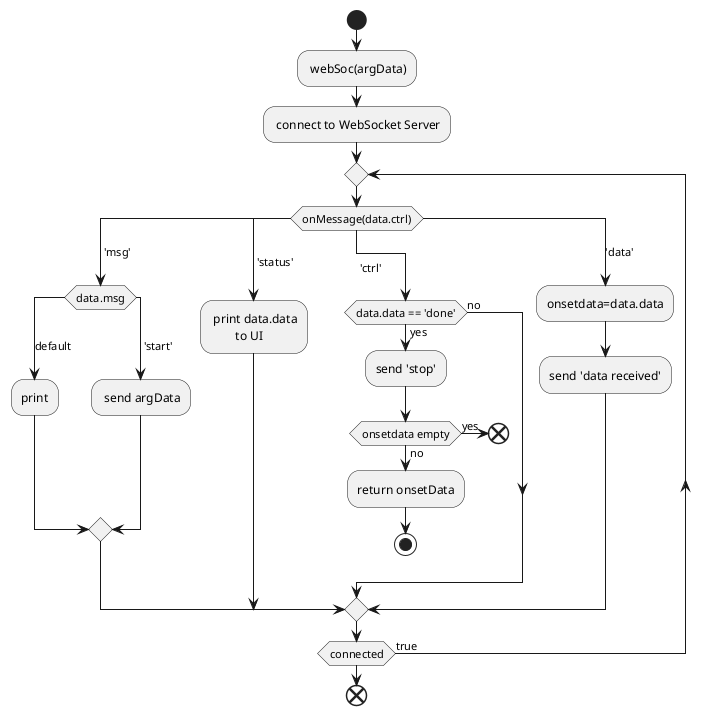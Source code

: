 @startuml "JavaScipt Websocket (Client)"
start
: webSoc(argData);

: connect to WebSocket Server;

repeat
switch (onMessage(data.ctrl))
  case ( 'msg')
    switch (data.msg)
        case (\ndefault)
          :print;
      case (\n 'start')
        : send argData;
    endswitch
  case (\n 'status')
    : print data.data\n\tto UI;
  case (\n 'ctrl')
    if (data.data == 'done') then (yes)
        :send 'stop';
        if (onsetdata empty) then (yes)
            end
        else (no)
            :return onsetData;
            stop
        endif
    else (no)
    endif
  case ('data')
    :onsetdata=data.data;
    :send 'data received';
endswitch

repeat while (connected) is (true)

end


@enduml
